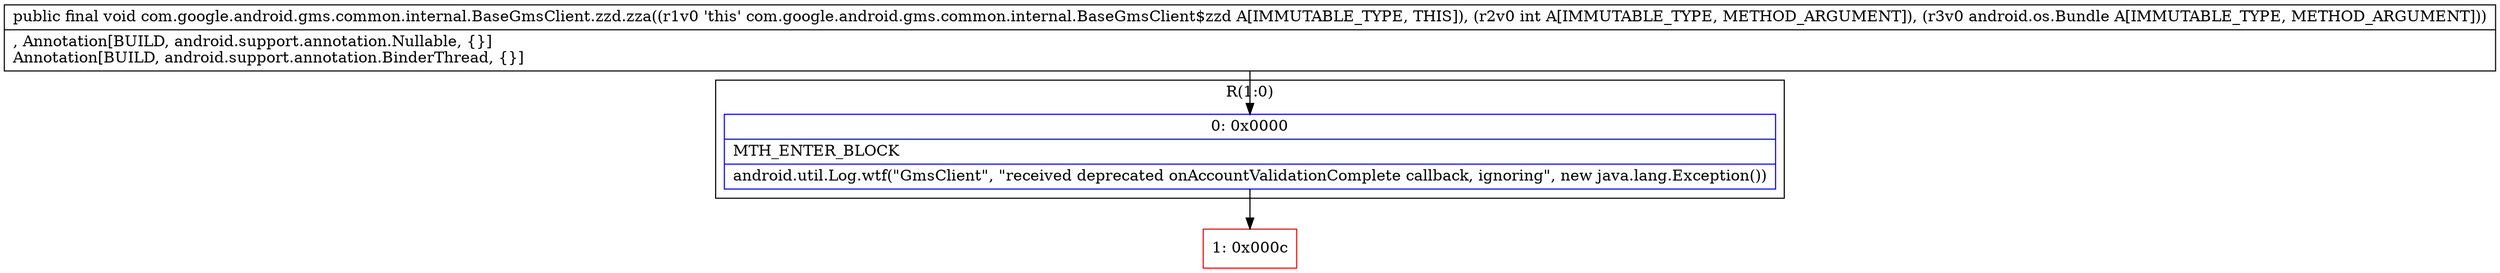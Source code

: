 digraph "CFG forcom.google.android.gms.common.internal.BaseGmsClient.zzd.zza(ILandroid\/os\/Bundle;)V" {
subgraph cluster_Region_1537771749 {
label = "R(1:0)";
node [shape=record,color=blue];
Node_0 [shape=record,label="{0\:\ 0x0000|MTH_ENTER_BLOCK\l|android.util.Log.wtf(\"GmsClient\", \"received deprecated onAccountValidationComplete callback, ignoring\", new java.lang.Exception())\l}"];
}
Node_1 [shape=record,color=red,label="{1\:\ 0x000c}"];
MethodNode[shape=record,label="{public final void com.google.android.gms.common.internal.BaseGmsClient.zzd.zza((r1v0 'this' com.google.android.gms.common.internal.BaseGmsClient$zzd A[IMMUTABLE_TYPE, THIS]), (r2v0 int A[IMMUTABLE_TYPE, METHOD_ARGUMENT]), (r3v0 android.os.Bundle A[IMMUTABLE_TYPE, METHOD_ARGUMENT]))  | , Annotation[BUILD, android.support.annotation.Nullable, \{\}]\lAnnotation[BUILD, android.support.annotation.BinderThread, \{\}]\l}"];
MethodNode -> Node_0;
Node_0 -> Node_1;
}

